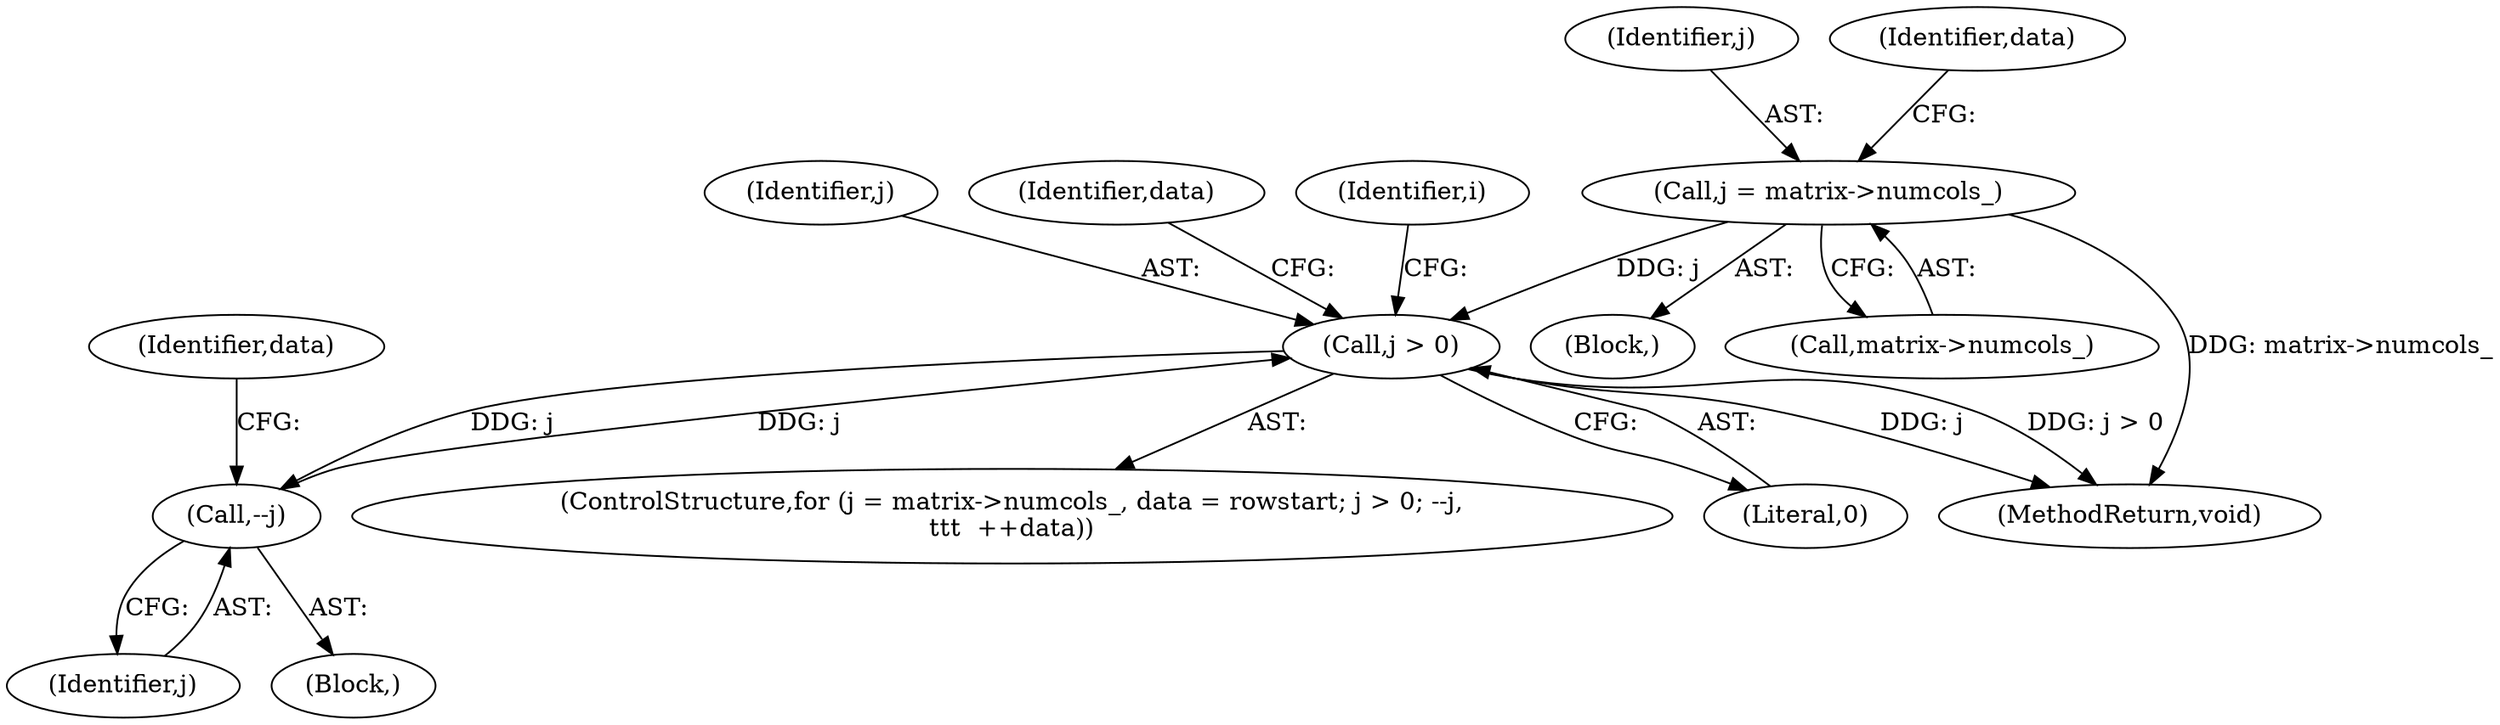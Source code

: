 digraph "0_jasper_d42b2388f7f8e0332c846675133acea151fc557a_15@pointer" {
"1000154" [label="(Call,j = matrix->numcols_)"];
"1000162" [label="(Call,j > 0)"];
"1000166" [label="(Call,--j)"];
"1000163" [label="(Identifier,j)"];
"1000153" [label="(Block,)"];
"1000173" [label="(Identifier,data)"];
"1000155" [label="(Identifier,j)"];
"1000152" [label="(ControlStructure,for (j = matrix->numcols_, data = rowstart; j > 0; --j,\n\t\t\t  ++data))"];
"1000154" [label="(Call,j = matrix->numcols_)"];
"1000166" [label="(Call,--j)"];
"1000156" [label="(Call,matrix->numcols_)"];
"1000164" [label="(Literal,0)"];
"1000160" [label="(Identifier,data)"];
"1000147" [label="(Identifier,i)"];
"1000162" [label="(Call,j > 0)"];
"1000167" [label="(Identifier,j)"];
"1000169" [label="(Identifier,data)"];
"1000165" [label="(Block,)"];
"1000178" [label="(MethodReturn,void)"];
"1000154" -> "1000153"  [label="AST: "];
"1000154" -> "1000156"  [label="CFG: "];
"1000155" -> "1000154"  [label="AST: "];
"1000156" -> "1000154"  [label="AST: "];
"1000160" -> "1000154"  [label="CFG: "];
"1000154" -> "1000178"  [label="DDG: matrix->numcols_"];
"1000154" -> "1000162"  [label="DDG: j"];
"1000162" -> "1000152"  [label="AST: "];
"1000162" -> "1000164"  [label="CFG: "];
"1000163" -> "1000162"  [label="AST: "];
"1000164" -> "1000162"  [label="AST: "];
"1000173" -> "1000162"  [label="CFG: "];
"1000147" -> "1000162"  [label="CFG: "];
"1000162" -> "1000178"  [label="DDG: j"];
"1000162" -> "1000178"  [label="DDG: j > 0"];
"1000166" -> "1000162"  [label="DDG: j"];
"1000162" -> "1000166"  [label="DDG: j"];
"1000166" -> "1000165"  [label="AST: "];
"1000166" -> "1000167"  [label="CFG: "];
"1000167" -> "1000166"  [label="AST: "];
"1000169" -> "1000166"  [label="CFG: "];
}
